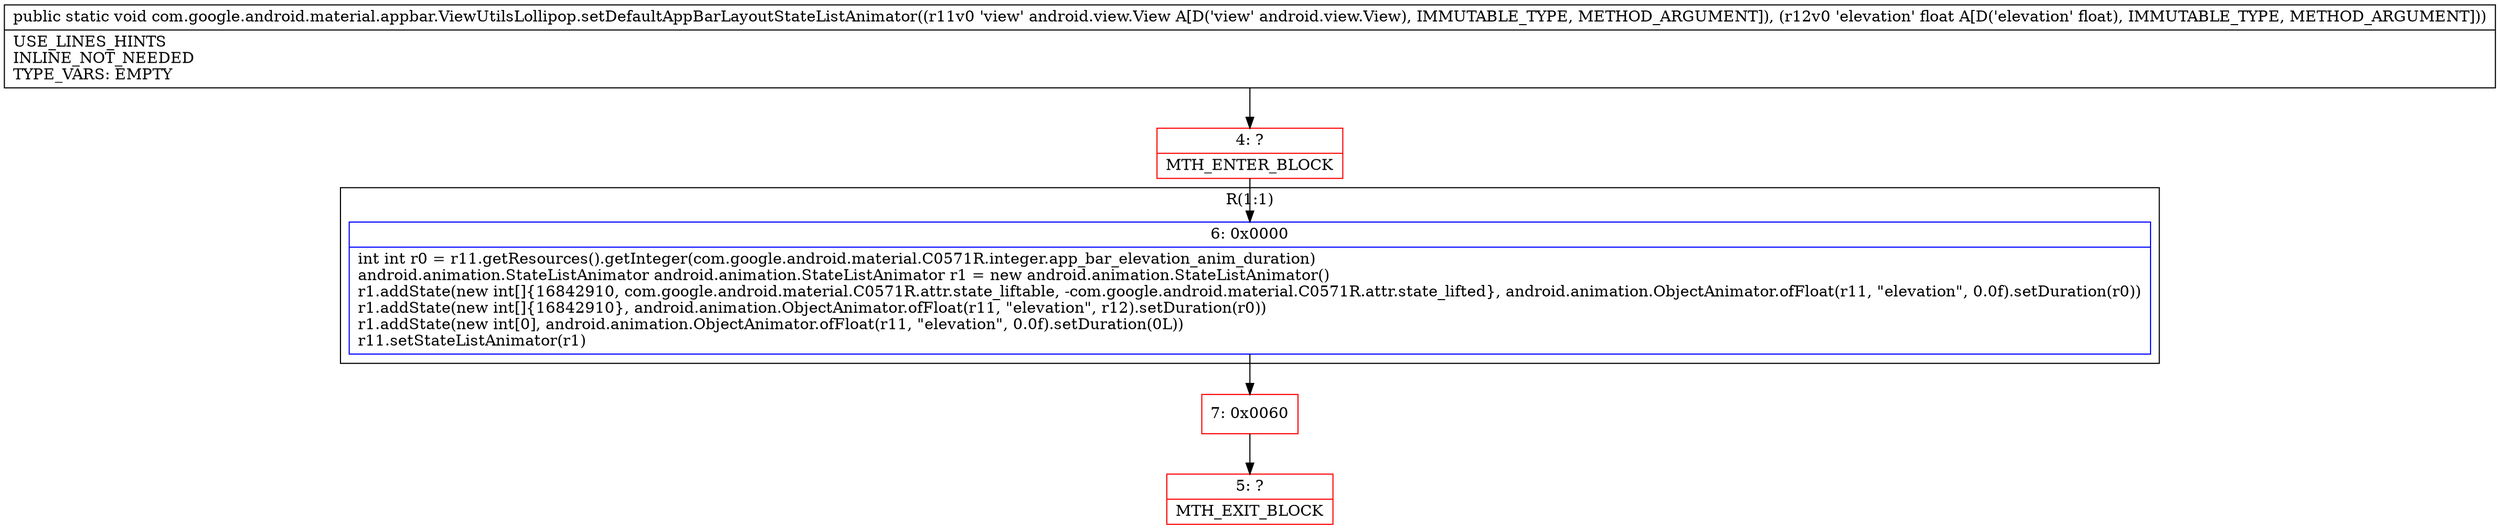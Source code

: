 digraph "CFG forcom.google.android.material.appbar.ViewUtilsLollipop.setDefaultAppBarLayoutStateListAnimator(Landroid\/view\/View;F)V" {
subgraph cluster_Region_337571287 {
label = "R(1:1)";
node [shape=record,color=blue];
Node_6 [shape=record,label="{6\:\ 0x0000|int int r0 = r11.getResources().getInteger(com.google.android.material.C0571R.integer.app_bar_elevation_anim_duration)\landroid.animation.StateListAnimator android.animation.StateListAnimator r1 = new android.animation.StateListAnimator()\lr1.addState(new int[]\{16842910, com.google.android.material.C0571R.attr.state_liftable, \-com.google.android.material.C0571R.attr.state_lifted\}, android.animation.ObjectAnimator.ofFloat(r11, \"elevation\", 0.0f).setDuration(r0))\lr1.addState(new int[]\{16842910\}, android.animation.ObjectAnimator.ofFloat(r11, \"elevation\", r12).setDuration(r0))\lr1.addState(new int[0], android.animation.ObjectAnimator.ofFloat(r11, \"elevation\", 0.0f).setDuration(0L))\lr11.setStateListAnimator(r1)\l}"];
}
Node_4 [shape=record,color=red,label="{4\:\ ?|MTH_ENTER_BLOCK\l}"];
Node_7 [shape=record,color=red,label="{7\:\ 0x0060}"];
Node_5 [shape=record,color=red,label="{5\:\ ?|MTH_EXIT_BLOCK\l}"];
MethodNode[shape=record,label="{public static void com.google.android.material.appbar.ViewUtilsLollipop.setDefaultAppBarLayoutStateListAnimator((r11v0 'view' android.view.View A[D('view' android.view.View), IMMUTABLE_TYPE, METHOD_ARGUMENT]), (r12v0 'elevation' float A[D('elevation' float), IMMUTABLE_TYPE, METHOD_ARGUMENT]))  | USE_LINES_HINTS\lINLINE_NOT_NEEDED\lTYPE_VARS: EMPTY\l}"];
MethodNode -> Node_4;Node_6 -> Node_7;
Node_4 -> Node_6;
Node_7 -> Node_5;
}


